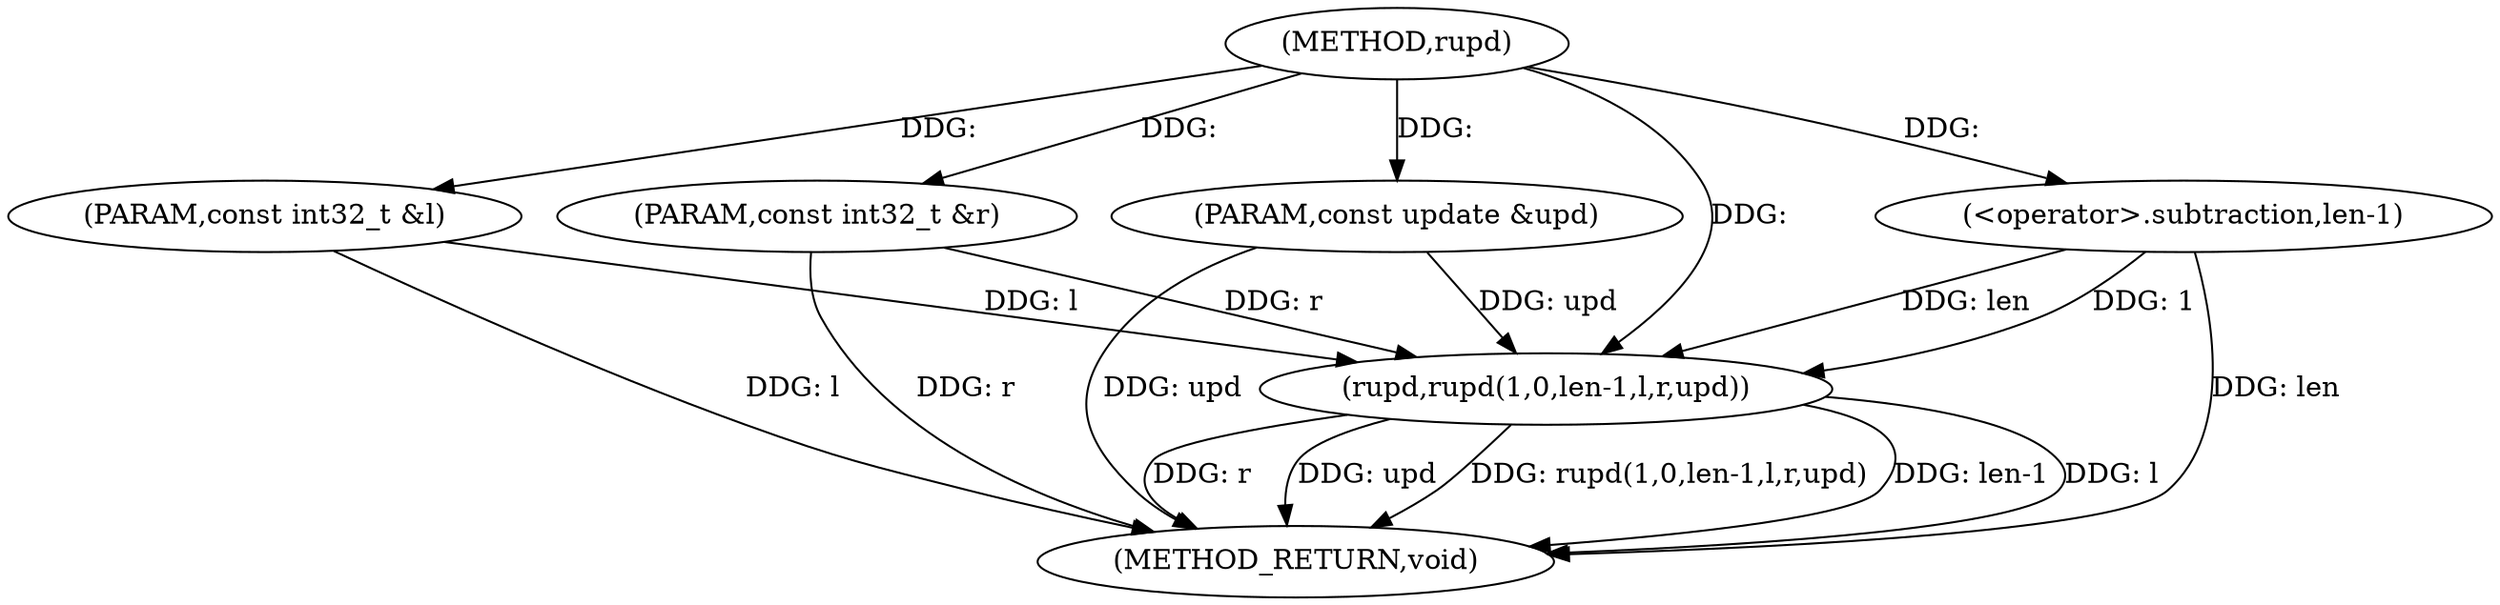 digraph "rupd" {  
"1001670" [label = "(METHOD,rupd)" ]
"1001684" [label = "(METHOD_RETURN,void)" ]
"1001671" [label = "(PARAM,const int32_t &l)" ]
"1001672" [label = "(PARAM,const int32_t &r)" ]
"1001673" [label = "(PARAM,const update &upd)" ]
"1001675" [label = "(rupd,rupd(1,0,len-1,l,r,upd))" ]
"1001678" [label = "(<operator>.subtraction,len-1)" ]
  "1001671" -> "1001684"  [ label = "DDG: l"] 
  "1001672" -> "1001684"  [ label = "DDG: r"] 
  "1001673" -> "1001684"  [ label = "DDG: upd"] 
  "1001675" -> "1001684"  [ label = "DDG: len-1"] 
  "1001675" -> "1001684"  [ label = "DDG: l"] 
  "1001675" -> "1001684"  [ label = "DDG: r"] 
  "1001675" -> "1001684"  [ label = "DDG: upd"] 
  "1001675" -> "1001684"  [ label = "DDG: rupd(1,0,len-1,l,r,upd)"] 
  "1001678" -> "1001684"  [ label = "DDG: len"] 
  "1001670" -> "1001671"  [ label = "DDG: "] 
  "1001670" -> "1001672"  [ label = "DDG: "] 
  "1001670" -> "1001673"  [ label = "DDG: "] 
  "1001670" -> "1001675"  [ label = "DDG: "] 
  "1001678" -> "1001675"  [ label = "DDG: len"] 
  "1001678" -> "1001675"  [ label = "DDG: 1"] 
  "1001671" -> "1001675"  [ label = "DDG: l"] 
  "1001672" -> "1001675"  [ label = "DDG: r"] 
  "1001673" -> "1001675"  [ label = "DDG: upd"] 
  "1001670" -> "1001678"  [ label = "DDG: "] 
}
